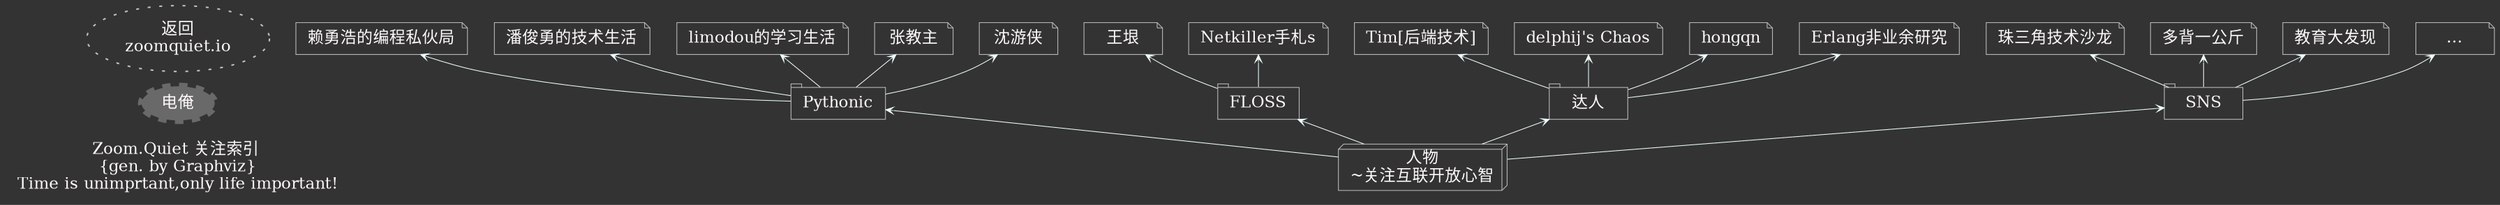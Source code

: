 digraph people_idx {
    /*生成命令:
$ dot -Tjpeg people_idx.dot -o people_idx.jpg -Tcmapx -o people_idx.map
    全局设定
    */
    graph [label=""
        ,fontsize=12.0,fontcolor=snow
        ,labeljust="l",labelloc="b",center=1
        ,ranksep=0.1,center=1,ratio=compress
        ,rankdir=BT
        ,bgcolor="#333333"
        ];

    node[fontsize=11.0,height=0.3
        ,style="filled,setlinewidth(0.5)",fillcolor="#333333",color=gray,fontcolor=snow
        ,shape=plaintext
        ];

    edge [fontsize=9.0,fontcolor=gray
        ,color=azure
        ,arrowsize=0.5,arrowhead=vee,arrowtail=none
        ,style="setlinewidth(0.5)"
        ];

    ZQ  [label="返回\nzoomquiet.io",shape=ellipse,style="dotted"
        ,URL="http://zoomquiet.io"];
    title [label="Zoom.Quiet 关注索引 \n{gen. by Graphviz}\nTime is unimprtant,only life important!"
        URL="https://bitbucket.org/ZoomQuiet/tangle/src/f7d3402616263fe1ba3b9fd360c623e257349f1d/dot/zoomquiet.org/people_idx.dot"];

    mailme [label="电俺",shape=ellipse,style="filled,dashed,setlinewidth(5)"
        ,color="#333333",fillcolor=dimgray
        ,URL="mailto:i@zoomquiet.io?subject=zoomquiet.io/people mapping feedback"];

    PEOPLE [label="人物\n~关注互联开放心智",shape=box3d
        ,URL="http://code.google.com/p/openbookproject/"];

    /*
    title->mailme->ZQ;


    ZQ->PEOPLE [label="返回主站",arrowhead=none,arrowtail=vee];

        author   [label="成员",shape=tab];
            self       [label="Zoom.Quiet",shape=egg,URL="http://zoomquiet.org"];
            WY       [label="Yan Wu",shape=egg,URL="http://code.google.com/p/openbookproject/wiki/YanWu"];
            LLX      [label="林路翔",shape=egg,URL="http://code.google.com/p/openbookproject/wiki/LinLuxiang"];
            JeanToe      [label="JeanToe",shape=egg,URL="http://code.google.com/p/openbookproject/wiki/JeanToe"];
            Liz      [label="盛艳",shape=egg,URL="http://code.google.com/u/shengyan1985/"];
    */


    py  [label="Pythonic",shape=tab];
        laiyonghao   [label="赖勇浩的编程私伙局",shape=note
            ,URL="http://blog.laiyonghao.com/"];
        panjy   [label="潘俊勇的技术生活",shape=note
            ,URL="http://www.czug.org/blog/panjy/"];
        limodou   [label="limodou的学习生活",shape=note
            ,URL="http://hi.baidu.com/limodou"];
        zsp   [label="张教主",shape=note
            ,URL="http://zuroc.42qu.com/"];
        eishn   [label="沈游侠",shape=note
            ,URL="http://eishn.blog.163.com/blog"];


    floss  [label="FLOSS",shape=tab];
        shredderyin   [label="王垠",shape=note
            ,URL="http://yinwang0.wordpress.com/"];
        netkiller   [label="Netkiller手札s",shape=note
            ,URL="http://netkiller.github.com/"];

    technic  [label="达人",shape=tab];
        timyang   [label="Tim[后端技术]",shape=note
            ,URL="http://timyang.net/"];
        delphij   [label="delphij's Chaos",shape=note
            ,URL="https://blog.delphij.net/"];
        hongqn   [label="hongqn",shape=note
            ,URL="http://www.douban.com/people/hongqn"];
        yufeng   [label="Erlang非业余研究",shape=note
            ,URL="http://blog.yufeng.info/"];

    SNS  [label="SNS",shape=tab];


        techparty   [label="珠三角技术沙龙",shape=note
            ,URL="http://techparty.org/"];
        onekg   [label="多背一公斤",shape=note
            ,URL="http://1kg.org"];
        sll   [label="教育大发现",shape=note
            ,URL="http://sociallearnlab.org"];
        etc   [label="...",shape=note];
            

    PEOPLE->{SNS py floss technic};

        py->{laiyonghao panjy limodou zsp eishn} ;
        floss->{shredderyin netkiller};
        technic->{timyang delphij hongqn yufeng};
        
        SNS->{techparty onekg sll etc} ;


    edge [style=invis];
    title->mailme->ZQ;

/*
    PEOPLE->mailme;

*/


}
